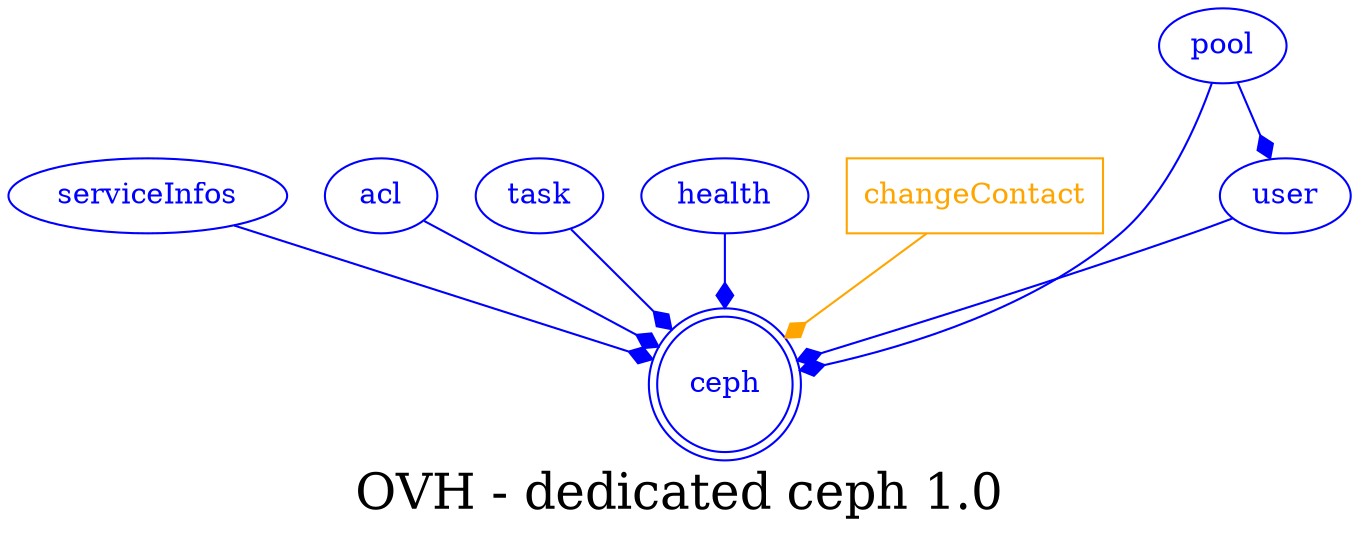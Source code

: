 digraph LexiconGraph {
graph[label="OVH - dedicated ceph 1.0", fontsize=24]
splines=true
"ceph" [color=blue, fontcolor=blue, shape=doublecircle]
"serviceInfos" -> "ceph" [color=blue, fontcolor=blue, arrowhead=diamond, arrowtail=none]
"serviceInfos" [color=blue, fontcolor=blue, shape=ellipse]
"acl" -> "ceph" [color=blue, fontcolor=blue, arrowhead=diamond, arrowtail=none]
"acl" [color=blue, fontcolor=blue, shape=ellipse]
"task" -> "ceph" [color=blue, fontcolor=blue, arrowhead=diamond, arrowtail=none]
"task" [color=blue, fontcolor=blue, shape=ellipse]
"health" -> "ceph" [color=blue, fontcolor=blue, arrowhead=diamond, arrowtail=none]
"health" [color=blue, fontcolor=blue, shape=ellipse]
"changeContact" [color=orange, fontcolor=orange, shape=box]
"changeContact" -> "ceph" [color=orange, fontcolor=orange, arrowhead=diamond, arrowtail=none]
"pool" -> "ceph" [color=blue, fontcolor=blue, arrowhead=diamond, arrowtail=none]
"pool" [color=blue, fontcolor=blue, shape=ellipse]
"user" -> "ceph" [color=blue, fontcolor=blue, arrowhead=diamond, arrowtail=none]
"user" [color=blue, fontcolor=blue, shape=ellipse]
"pool" -> "user" [color=blue, fontcolor=blue, arrowhead=diamond, arrowtail=none]
}
